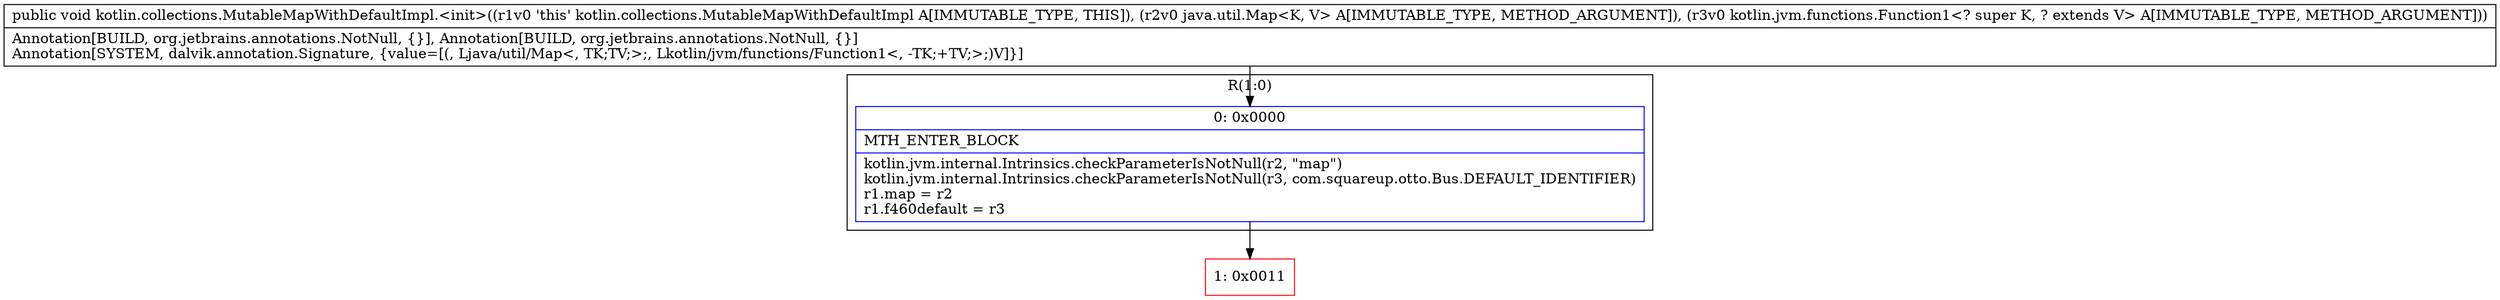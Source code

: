 digraph "CFG forkotlin.collections.MutableMapWithDefaultImpl.\<init\>(Ljava\/util\/Map;Lkotlin\/jvm\/functions\/Function1;)V" {
subgraph cluster_Region_551330064 {
label = "R(1:0)";
node [shape=record,color=blue];
Node_0 [shape=record,label="{0\:\ 0x0000|MTH_ENTER_BLOCK\l|kotlin.jvm.internal.Intrinsics.checkParameterIsNotNull(r2, \"map\")\lkotlin.jvm.internal.Intrinsics.checkParameterIsNotNull(r3, com.squareup.otto.Bus.DEFAULT_IDENTIFIER)\lr1.map = r2\lr1.f460default = r3\l}"];
}
Node_1 [shape=record,color=red,label="{1\:\ 0x0011}"];
MethodNode[shape=record,label="{public void kotlin.collections.MutableMapWithDefaultImpl.\<init\>((r1v0 'this' kotlin.collections.MutableMapWithDefaultImpl A[IMMUTABLE_TYPE, THIS]), (r2v0 java.util.Map\<K, V\> A[IMMUTABLE_TYPE, METHOD_ARGUMENT]), (r3v0 kotlin.jvm.functions.Function1\<? super K, ? extends V\> A[IMMUTABLE_TYPE, METHOD_ARGUMENT]))  | Annotation[BUILD, org.jetbrains.annotations.NotNull, \{\}], Annotation[BUILD, org.jetbrains.annotations.NotNull, \{\}]\lAnnotation[SYSTEM, dalvik.annotation.Signature, \{value=[(, Ljava\/util\/Map\<, TK;TV;\>;, Lkotlin\/jvm\/functions\/Function1\<, \-TK;+TV;\>;)V]\}]\l}"];
MethodNode -> Node_0;
Node_0 -> Node_1;
}

